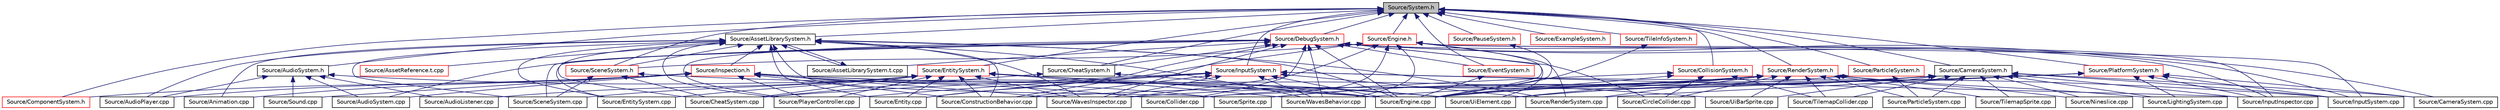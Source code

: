digraph "Source/System.h"
{
 // LATEX_PDF_SIZE
  edge [fontname="Helvetica",fontsize="10",labelfontname="Helvetica",labelfontsize="10"];
  node [fontname="Helvetica",fontsize="10",shape=record];
  Node1 [label="Source/System.h",height=0.2,width=0.4,color="black", fillcolor="grey75", style="filled", fontcolor="black",tooltip="Base class for all Systems."];
  Node1 -> Node2 [dir="back",color="midnightblue",fontsize="10",style="solid"];
  Node2 [label="Source/AssetLibrarySystem.h",height=0.2,width=0.4,color="black", fillcolor="white", style="filled",URL="$AssetLibrarySystem_8h.html",tooltip="Asset System."];
  Node2 -> Node3 [dir="back",color="midnightblue",fontsize="10",style="solid"];
  Node3 [label="Source/Animation.cpp",height=0.2,width=0.4,color="black", fillcolor="white", style="filled",URL="$Animation_8cpp.html",tooltip="animation component implimentation"];
  Node2 -> Node4 [dir="back",color="midnightblue",fontsize="10",style="solid"];
  Node4 [label="Source/AssetLibrarySystem.t.cpp",height=0.2,width=0.4,color="black", fillcolor="white", style="filled",URL="$AssetLibrarySystem_8t_8cpp.html",tooltip="AssetLibrarySystem."];
  Node4 -> Node2 [dir="back",color="midnightblue",fontsize="10",style="solid"];
  Node2 -> Node5 [dir="back",color="midnightblue",fontsize="10",style="solid"];
  Node5 [label="Source/AssetReference.t.cpp",height=0.2,width=0.4,color="red", fillcolor="white", style="filled",URL="$AssetReference_8t_8cpp.html",tooltip="a reference to an Asset"];
  Node2 -> Node16 [dir="back",color="midnightblue",fontsize="10",style="solid"];
  Node16 [label="Source/AudioPlayer.cpp",height=0.2,width=0.4,color="black", fillcolor="white", style="filled",URL="$AudioPlayer_8cpp.html",tooltip="Component that plays audio."];
  Node2 -> Node11 [dir="back",color="midnightblue",fontsize="10",style="solid"];
  Node11 [label="Source/CheatSystem.cpp",height=0.2,width=0.4,color="black", fillcolor="white", style="filled",URL="$CheatSystem_8cpp.html",tooltip="CheatSystem Class definition."];
  Node2 -> Node17 [dir="back",color="midnightblue",fontsize="10",style="solid"];
  Node17 [label="Source/ConstructionBehavior.cpp",height=0.2,width=0.4,color="black", fillcolor="white", style="filled",URL="$ConstructionBehavior_8cpp.html",tooltip="handles the construction of towers and modification of terrain"];
  Node2 -> Node9 [dir="back",color="midnightblue",fontsize="10",style="solid"];
  Node9 [label="Source/Engine.cpp",height=0.2,width=0.4,color="black", fillcolor="white", style="filled",URL="$Engine_8cpp.html",tooltip="Engine class."];
  Node2 -> Node60 [dir="back",color="midnightblue",fontsize="10",style="solid"];
  Node60 [label="Source/Entity.cpp",height=0.2,width=0.4,color="black", fillcolor="white", style="filled",URL="$Entity_8cpp.html",tooltip="Function definitions for the Entity class."];
  Node2 -> Node61 [dir="back",color="midnightblue",fontsize="10",style="solid"];
  Node61 [label="Source/EntitySystem.cpp",height=0.2,width=0.4,color="black", fillcolor="white", style="filled",URL="$EntitySystem_8cpp.html",tooltip="System that manages the storing and handling of Entities."];
  Node2 -> Node62 [dir="back",color="midnightblue",fontsize="10",style="solid"];
  Node62 [label="Source/Inspection.h",height=0.2,width=0.4,color="red", fillcolor="white", style="filled",URL="$Inspection_8h.html",tooltip="Helper methods for inspecting things."];
  Node62 -> Node3 [dir="back",color="midnightblue",fontsize="10",style="solid"];
  Node62 -> Node16 [dir="back",color="midnightblue",fontsize="10",style="solid"];
  Node62 -> Node63 [dir="back",color="midnightblue",fontsize="10",style="solid"];
  Node63 [label="Source/AudioSystem.cpp",height=0.2,width=0.4,color="black", fillcolor="white", style="filled",URL="$AudioSystem_8cpp.html",tooltip="System that implements FMOD and allows the loading and playing of audio."];
  Node62 -> Node64 [dir="back",color="midnightblue",fontsize="10",style="solid"];
  Node64 [label="Source/Collider.cpp",height=0.2,width=0.4,color="black", fillcolor="white", style="filled",URL="$Collider_8cpp.html",tooltip="Base component for detecting collisions."];
  Node62 -> Node65 [dir="back",color="midnightblue",fontsize="10",style="solid"];
  Node65 [label="Source/ComponentSystem.h",height=0.2,width=0.4,color="red", fillcolor="white", style="filled",URL="$ComponentSystem_8h.html",tooltip="System that keeps track of a specific kind of Component."];
  Node62 -> Node17 [dir="back",color="midnightblue",fontsize="10",style="solid"];
  Node62 -> Node12 [dir="back",color="midnightblue",fontsize="10",style="solid"];
  Node12 [label="Source/PlayerController.cpp",height=0.2,width=0.4,color="black", fillcolor="white", style="filled",URL="$PlayerController_8cpp.html",tooltip="PlayerController Behaviour Class."];
  Node62 -> Node81 [dir="back",color="midnightblue",fontsize="10",style="solid"];
  Node81 [label="Source/Sound.cpp",height=0.2,width=0.4,color="black", fillcolor="white", style="filled",URL="$Sound_8cpp.html",tooltip="Wrapper class for FMOD sounds."];
  Node62 -> Node50 [dir="back",color="midnightblue",fontsize="10",style="solid"];
  Node50 [label="Source/Sprite.cpp",height=0.2,width=0.4,color="black", fillcolor="white", style="filled",URL="$Sprite_8cpp.html",tooltip="Implementation of Sprite component."];
  Node62 -> Node85 [dir="back",color="midnightblue",fontsize="10",style="solid"];
  Node85 [label="Source/UiBarSprite.cpp",height=0.2,width=0.4,color="black", fillcolor="white", style="filled",URL="$UiBarSprite_8cpp.html",tooltip="sprite that renders a ui bar"];
  Node62 -> Node86 [dir="back",color="midnightblue",fontsize="10",style="solid"];
  Node86 [label="Source/UiElement.cpp",height=0.2,width=0.4,color="black", fillcolor="white", style="filled",URL="$UiElement_8cpp.html",tooltip="Ui element component."];
  Node62 -> Node14 [dir="back",color="midnightblue",fontsize="10",style="solid"];
  Node14 [label="Source/WavesInspector.cpp",height=0.2,width=0.4,color="black", fillcolor="white", style="filled",URL="$WavesInspector_8cpp.html",tooltip="Definitions for wave and spawning editing in game."];
  Node2 -> Node12 [dir="back",color="midnightblue",fontsize="10",style="solid"];
  Node2 -> Node48 [dir="back",color="midnightblue",fontsize="10",style="solid"];
  Node48 [label="Source/RenderSystem.cpp",height=0.2,width=0.4,color="black", fillcolor="white", style="filled",URL="$RenderSystem_8cpp.html",tooltip="System responsible for drawing sprites and basic shapes."];
  Node2 -> Node87 [dir="back",color="midnightblue",fontsize="10",style="solid"];
  Node87 [label="Source/SceneSystem.cpp",height=0.2,width=0.4,color="black", fillcolor="white", style="filled",URL="$SceneSystem_8cpp.html",tooltip="handles the process of resetting and changing scenes"];
  Node2 -> Node88 [dir="back",color="midnightblue",fontsize="10",style="solid"];
  Node88 [label="Source/SceneSystem.h",height=0.2,width=0.4,color="red", fillcolor="white", style="filled",URL="$SceneSystem_8h.html",tooltip="handles the process of resetting and changing scenes"];
  Node88 -> Node11 [dir="back",color="midnightblue",fontsize="10",style="solid"];
  Node88 -> Node9 [dir="back",color="midnightblue",fontsize="10",style="solid"];
  Node88 -> Node87 [dir="back",color="midnightblue",fontsize="10",style="solid"];
  Node2 -> Node50 [dir="back",color="midnightblue",fontsize="10",style="solid"];
  Node2 -> Node13 [dir="back",color="midnightblue",fontsize="10",style="solid"];
  Node13 [label="Source/WavesBehavior.cpp",height=0.2,width=0.4,color="black", fillcolor="white", style="filled",URL="$WavesBehavior_8cpp.html",tooltip="Definitions for wave and spawning behavior."];
  Node2 -> Node14 [dir="back",color="midnightblue",fontsize="10",style="solid"];
  Node1 -> Node91 [dir="back",color="midnightblue",fontsize="10",style="solid"];
  Node91 [label="Source/AudioSystem.h",height=0.2,width=0.4,color="black", fillcolor="white", style="filled",URL="$AudioSystem_8h.html",tooltip="System that implements FMOD and allows the loading and playing of audio."];
  Node91 -> Node92 [dir="back",color="midnightblue",fontsize="10",style="solid"];
  Node92 [label="Source/AudioListener.cpp",height=0.2,width=0.4,color="black", fillcolor="white", style="filled",URL="$AudioListener_8cpp.html",tooltip="Component that picks up spatial audio."];
  Node91 -> Node16 [dir="back",color="midnightblue",fontsize="10",style="solid"];
  Node91 -> Node63 [dir="back",color="midnightblue",fontsize="10",style="solid"];
  Node91 -> Node9 [dir="back",color="midnightblue",fontsize="10",style="solid"];
  Node91 -> Node81 [dir="back",color="midnightblue",fontsize="10",style="solid"];
  Node1 -> Node93 [dir="back",color="midnightblue",fontsize="10",style="solid"];
  Node93 [label="Source/CameraSystem.h",height=0.2,width=0.4,color="black", fillcolor="white", style="filled",URL="$CameraSystem_8h.html",tooltip="System that handles the camera and coordinate systems / spaces."];
  Node93 -> Node94 [dir="back",color="midnightblue",fontsize="10",style="solid"];
  Node94 [label="Source/CameraSystem.cpp",height=0.2,width=0.4,color="black", fillcolor="white", style="filled",URL="$CameraSystem_8cpp.html",tooltip="System that handles the camera and coordinate systems / spaces."];
  Node93 -> Node17 [dir="back",color="midnightblue",fontsize="10",style="solid"];
  Node93 -> Node9 [dir="back",color="midnightblue",fontsize="10",style="solid"];
  Node93 -> Node95 [dir="back",color="midnightblue",fontsize="10",style="solid"];
  Node95 [label="Source/InputInspector.cpp",height=0.2,width=0.4,color="black", fillcolor="white", style="filled",URL="$InputInspector_8cpp.html",tooltip="Input system addition, holds Action and Debug info."];
  Node93 -> Node96 [dir="back",color="midnightblue",fontsize="10",style="solid"];
  Node96 [label="Source/InputSystem.cpp",height=0.2,width=0.4,color="black", fillcolor="white", style="filled",URL="$InputSystem_8cpp.html",tooltip="Input system, m_Handles key and mouse inputs."];
  Node93 -> Node45 [dir="back",color="midnightblue",fontsize="10",style="solid"];
  Node45 [label="Source/LightingSystem.cpp",height=0.2,width=0.4,color="black", fillcolor="white", style="filled",URL="$LightingSystem_8cpp.html",tooltip="Renders lights in the scene."];
  Node93 -> Node47 [dir="back",color="midnightblue",fontsize="10",style="solid"];
  Node47 [label="Source/Nineslice.cpp",height=0.2,width=0.4,color="black", fillcolor="white", style="filled",URL="$Nineslice_8cpp.html",tooltip="sprite that renders a nineslice"];
  Node93 -> Node97 [dir="back",color="midnightblue",fontsize="10",style="solid"];
  Node97 [label="Source/ParticleSystem.cpp",height=0.2,width=0.4,color="black", fillcolor="white", style="filled",URL="$ParticleSystem_8cpp.html",tooltip="Updates all particles using compute shader, spawns new ones in accordance with emitters' timing."];
  Node93 -> Node50 [dir="back",color="midnightblue",fontsize="10",style="solid"];
  Node93 -> Node98 [dir="back",color="midnightblue",fontsize="10",style="solid"];
  Node98 [label="Source/TilemapCollider.cpp",height=0.2,width=0.4,color="black", fillcolor="white", style="filled",URL="$TilemapCollider_8cpp.html",tooltip="tilemap collider"];
  Node93 -> Node52 [dir="back",color="midnightblue",fontsize="10",style="solid"];
  Node52 [label="Source/TilemapSprite.cpp",height=0.2,width=0.4,color="black", fillcolor="white", style="filled",URL="$TilemapSprite_8cpp.html",tooltip="A version of Sprite specifically for rendering tiles."];
  Node93 -> Node85 [dir="back",color="midnightblue",fontsize="10",style="solid"];
  Node93 -> Node86 [dir="back",color="midnightblue",fontsize="10",style="solid"];
  Node1 -> Node99 [dir="back",color="midnightblue",fontsize="10",style="solid"];
  Node99 [label="Source/CheatSystem.h",height=0.2,width=0.4,color="black", fillcolor="white", style="filled",URL="$CheatSystem_8h.html",tooltip="CheatSystem Class Declaration."];
  Node99 -> Node11 [dir="back",color="midnightblue",fontsize="10",style="solid"];
  Node99 -> Node9 [dir="back",color="midnightblue",fontsize="10",style="solid"];
  Node1 -> Node100 [dir="back",color="midnightblue",fontsize="10",style="solid"];
  Node100 [label="Source/CollisionSystem.h",height=0.2,width=0.4,color="red", fillcolor="white", style="filled",URL="$CollisionSystem_8h.html",tooltip="The CollisionSystem is responsible for checking for collisions between Different Colliders."];
  Node100 -> Node101 [dir="back",color="midnightblue",fontsize="10",style="solid"];
  Node101 [label="Source/CircleCollider.cpp",height=0.2,width=0.4,color="black", fillcolor="white", style="filled",URL="$CircleCollider_8cpp.html",tooltip="Circle-shaped collider."];
  Node100 -> Node64 [dir="back",color="midnightblue",fontsize="10",style="solid"];
  Node100 -> Node9 [dir="back",color="midnightblue",fontsize="10",style="solid"];
  Node100 -> Node98 [dir="back",color="midnightblue",fontsize="10",style="solid"];
  Node1 -> Node65 [dir="back",color="midnightblue",fontsize="10",style="solid"];
  Node1 -> Node103 [dir="back",color="midnightblue",fontsize="10",style="solid"];
  Node103 [label="Source/DebugSystem.h",height=0.2,width=0.4,color="red", fillcolor="white", style="filled",URL="$DebugSystem_8h_source.html",tooltip=" "];
  Node103 -> Node4 [dir="back",color="midnightblue",fontsize="10",style="solid"];
  Node103 -> Node63 [dir="back",color="midnightblue",fontsize="10",style="solid"];
  Node103 -> Node94 [dir="back",color="midnightblue",fontsize="10",style="solid"];
  Node103 -> Node99 [dir="back",color="midnightblue",fontsize="10",style="solid"];
  Node103 -> Node101 [dir="back",color="midnightblue",fontsize="10",style="solid"];
  Node103 -> Node64 [dir="back",color="midnightblue",fontsize="10",style="solid"];
  Node103 -> Node9 [dir="back",color="midnightblue",fontsize="10",style="solid"];
  Node103 -> Node60 [dir="back",color="midnightblue",fontsize="10",style="solid"];
  Node103 -> Node61 [dir="back",color="midnightblue",fontsize="10",style="solid"];
  Node103 -> Node110 [dir="back",color="midnightblue",fontsize="10",style="solid"];
  Node110 [label="Source/EventSystem.h",height=0.2,width=0.4,color="red", fillcolor="white", style="filled",URL="$EventSystem_8h.html",tooltip="System that handles Events and EventListeners."];
  Node110 -> Node9 [dir="back",color="midnightblue",fontsize="10",style="solid"];
  Node103 -> Node95 [dir="back",color="midnightblue",fontsize="10",style="solid"];
  Node103 -> Node96 [dir="back",color="midnightblue",fontsize="10",style="solid"];
  Node103 -> Node12 [dir="back",color="midnightblue",fontsize="10",style="solid"];
  Node103 -> Node87 [dir="back",color="midnightblue",fontsize="10",style="solid"];
  Node103 -> Node86 [dir="back",color="midnightblue",fontsize="10",style="solid"];
  Node103 -> Node13 [dir="back",color="midnightblue",fontsize="10",style="solid"];
  Node103 -> Node14 [dir="back",color="midnightblue",fontsize="10",style="solid"];
  Node1 -> Node124 [dir="back",color="midnightblue",fontsize="10",style="solid"];
  Node124 [label="Source/Engine.h",height=0.2,width=0.4,color="red", fillcolor="white", style="filled",URL="$Engine_8h.html",tooltip="Engine class."];
  Node124 -> Node64 [dir="back",color="midnightblue",fontsize="10",style="solid"];
  Node124 -> Node17 [dir="back",color="midnightblue",fontsize="10",style="solid"];
  Node124 -> Node9 [dir="back",color="midnightblue",fontsize="10",style="solid"];
  Node124 -> Node95 [dir="back",color="midnightblue",fontsize="10",style="solid"];
  Node124 -> Node96 [dir="back",color="midnightblue",fontsize="10",style="solid"];
  Node124 -> Node48 [dir="back",color="midnightblue",fontsize="10",style="solid"];
  Node124 -> Node88 [dir="back",color="midnightblue",fontsize="10",style="solid"];
  Node124 -> Node13 [dir="back",color="midnightblue",fontsize="10",style="solid"];
  Node124 -> Node14 [dir="back",color="midnightblue",fontsize="10",style="solid"];
  Node1 -> Node125 [dir="back",color="midnightblue",fontsize="10",style="solid"];
  Node125 [label="Source/EntitySystem.h",height=0.2,width=0.4,color="red", fillcolor="white", style="filled",URL="$EntitySystem_8h.html",tooltip="System that manages the storing and handling of Entities."];
  Node125 -> Node92 [dir="back",color="midnightblue",fontsize="10",style="solid"];
  Node125 -> Node11 [dir="back",color="midnightblue",fontsize="10",style="solid"];
  Node125 -> Node17 [dir="back",color="midnightblue",fontsize="10",style="solid"];
  Node125 -> Node9 [dir="back",color="midnightblue",fontsize="10",style="solid"];
  Node125 -> Node60 [dir="back",color="midnightblue",fontsize="10",style="solid"];
  Node125 -> Node61 [dir="back",color="midnightblue",fontsize="10",style="solid"];
  Node125 -> Node12 [dir="back",color="midnightblue",fontsize="10",style="solid"];
  Node125 -> Node87 [dir="back",color="midnightblue",fontsize="10",style="solid"];
  Node125 -> Node86 [dir="back",color="midnightblue",fontsize="10",style="solid"];
  Node125 -> Node13 [dir="back",color="midnightblue",fontsize="10",style="solid"];
  Node125 -> Node14 [dir="back",color="midnightblue",fontsize="10",style="solid"];
  Node1 -> Node110 [dir="back",color="midnightblue",fontsize="10",style="solid"];
  Node1 -> Node126 [dir="back",color="midnightblue",fontsize="10",style="solid"];
  Node126 [label="Source/ExampleSystem.h",height=0.2,width=0.4,color="red", fillcolor="white", style="filled",URL="$ExampleSystem_8h.html",tooltip="DESCRIPTION HERE."];
  Node1 -> Node128 [dir="back",color="midnightblue",fontsize="10",style="solid"];
  Node128 [label="Source/InputSystem.h",height=0.2,width=0.4,color="red", fillcolor="white", style="filled",URL="$InputSystem_8h.html",tooltip="Input system, m_Handles key and mouse inputs."];
  Node128 -> Node11 [dir="back",color="midnightblue",fontsize="10",style="solid"];
  Node128 -> Node17 [dir="back",color="midnightblue",fontsize="10",style="solid"];
  Node128 -> Node9 [dir="back",color="midnightblue",fontsize="10",style="solid"];
  Node128 -> Node60 [dir="back",color="midnightblue",fontsize="10",style="solid"];
  Node128 -> Node95 [dir="back",color="midnightblue",fontsize="10",style="solid"];
  Node128 -> Node96 [dir="back",color="midnightblue",fontsize="10",style="solid"];
  Node128 -> Node12 [dir="back",color="midnightblue",fontsize="10",style="solid"];
  Node128 -> Node48 [dir="back",color="midnightblue",fontsize="10",style="solid"];
  Node128 -> Node13 [dir="back",color="midnightblue",fontsize="10",style="solid"];
  Node128 -> Node14 [dir="back",color="midnightblue",fontsize="10",style="solid"];
  Node1 -> Node133 [dir="back",color="midnightblue",fontsize="10",style="solid"];
  Node133 [label="Source/ParticleSystem.h",height=0.2,width=0.4,color="red", fillcolor="white", style="filled",URL="$ParticleSystem_8h.html",tooltip="System in charge of managing compute shader and emitters."];
  Node133 -> Node9 [dir="back",color="midnightblue",fontsize="10",style="solid"];
  Node133 -> Node97 [dir="back",color="midnightblue",fontsize="10",style="solid"];
  Node1 -> Node135 [dir="back",color="midnightblue",fontsize="10",style="solid"];
  Node135 [label="Source/PauseSystem.h",height=0.2,width=0.4,color="red", fillcolor="white", style="filled",URL="$PauseSystem_8h_source.html",tooltip=" "];
  Node135 -> Node9 [dir="back",color="midnightblue",fontsize="10",style="solid"];
  Node1 -> Node136 [dir="back",color="midnightblue",fontsize="10",style="solid"];
  Node136 [label="Source/PlatformSystem.h",height=0.2,width=0.4,color="red", fillcolor="white", style="filled",URL="$PlatformSystem_8h.html",tooltip="Patform System class: initializes window and graphics (GLFW and GLEW), shuts them down on exit."];
  Node136 -> Node94 [dir="back",color="midnightblue",fontsize="10",style="solid"];
  Node136 -> Node9 [dir="back",color="midnightblue",fontsize="10",style="solid"];
  Node136 -> Node95 [dir="back",color="midnightblue",fontsize="10",style="solid"];
  Node136 -> Node96 [dir="back",color="midnightblue",fontsize="10",style="solid"];
  Node136 -> Node45 [dir="back",color="midnightblue",fontsize="10",style="solid"];
  Node136 -> Node48 [dir="back",color="midnightblue",fontsize="10",style="solid"];
  Node136 -> Node86 [dir="back",color="midnightblue",fontsize="10",style="solid"];
  Node1 -> Node137 [dir="back",color="midnightblue",fontsize="10",style="solid"];
  Node137 [label="Source/RenderSystem.h",height=0.2,width=0.4,color="red", fillcolor="white", style="filled",URL="$RenderSystem_8h.html",tooltip="System responsible for drawing sprites and basic shapes."];
  Node137 -> Node101 [dir="back",color="midnightblue",fontsize="10",style="solid"];
  Node137 -> Node9 [dir="back",color="midnightblue",fontsize="10",style="solid"];
  Node137 -> Node45 [dir="back",color="midnightblue",fontsize="10",style="solid"];
  Node137 -> Node47 [dir="back",color="midnightblue",fontsize="10",style="solid"];
  Node137 -> Node97 [dir="back",color="midnightblue",fontsize="10",style="solid"];
  Node137 -> Node48 [dir="back",color="midnightblue",fontsize="10",style="solid"];
  Node137 -> Node50 [dir="back",color="midnightblue",fontsize="10",style="solid"];
  Node137 -> Node98 [dir="back",color="midnightblue",fontsize="10",style="solid"];
  Node137 -> Node52 [dir="back",color="midnightblue",fontsize="10",style="solid"];
  Node137 -> Node85 [dir="back",color="midnightblue",fontsize="10",style="solid"];
  Node137 -> Node86 [dir="back",color="midnightblue",fontsize="10",style="solid"];
  Node137 -> Node13 [dir="back",color="midnightblue",fontsize="10",style="solid"];
  Node137 -> Node14 [dir="back",color="midnightblue",fontsize="10",style="solid"];
  Node1 -> Node88 [dir="back",color="midnightblue",fontsize="10",style="solid"];
  Node1 -> Node139 [dir="back",color="midnightblue",fontsize="10",style="solid"];
  Node139 [label="Source/TileInfoSystem.h",height=0.2,width=0.4,color="red", fillcolor="white", style="filled",URL="$TileInfoSystem_8h.html",tooltip="System to get info about given tile indices."];
  Node139 -> Node9 [dir="back",color="midnightblue",fontsize="10",style="solid"];
}
